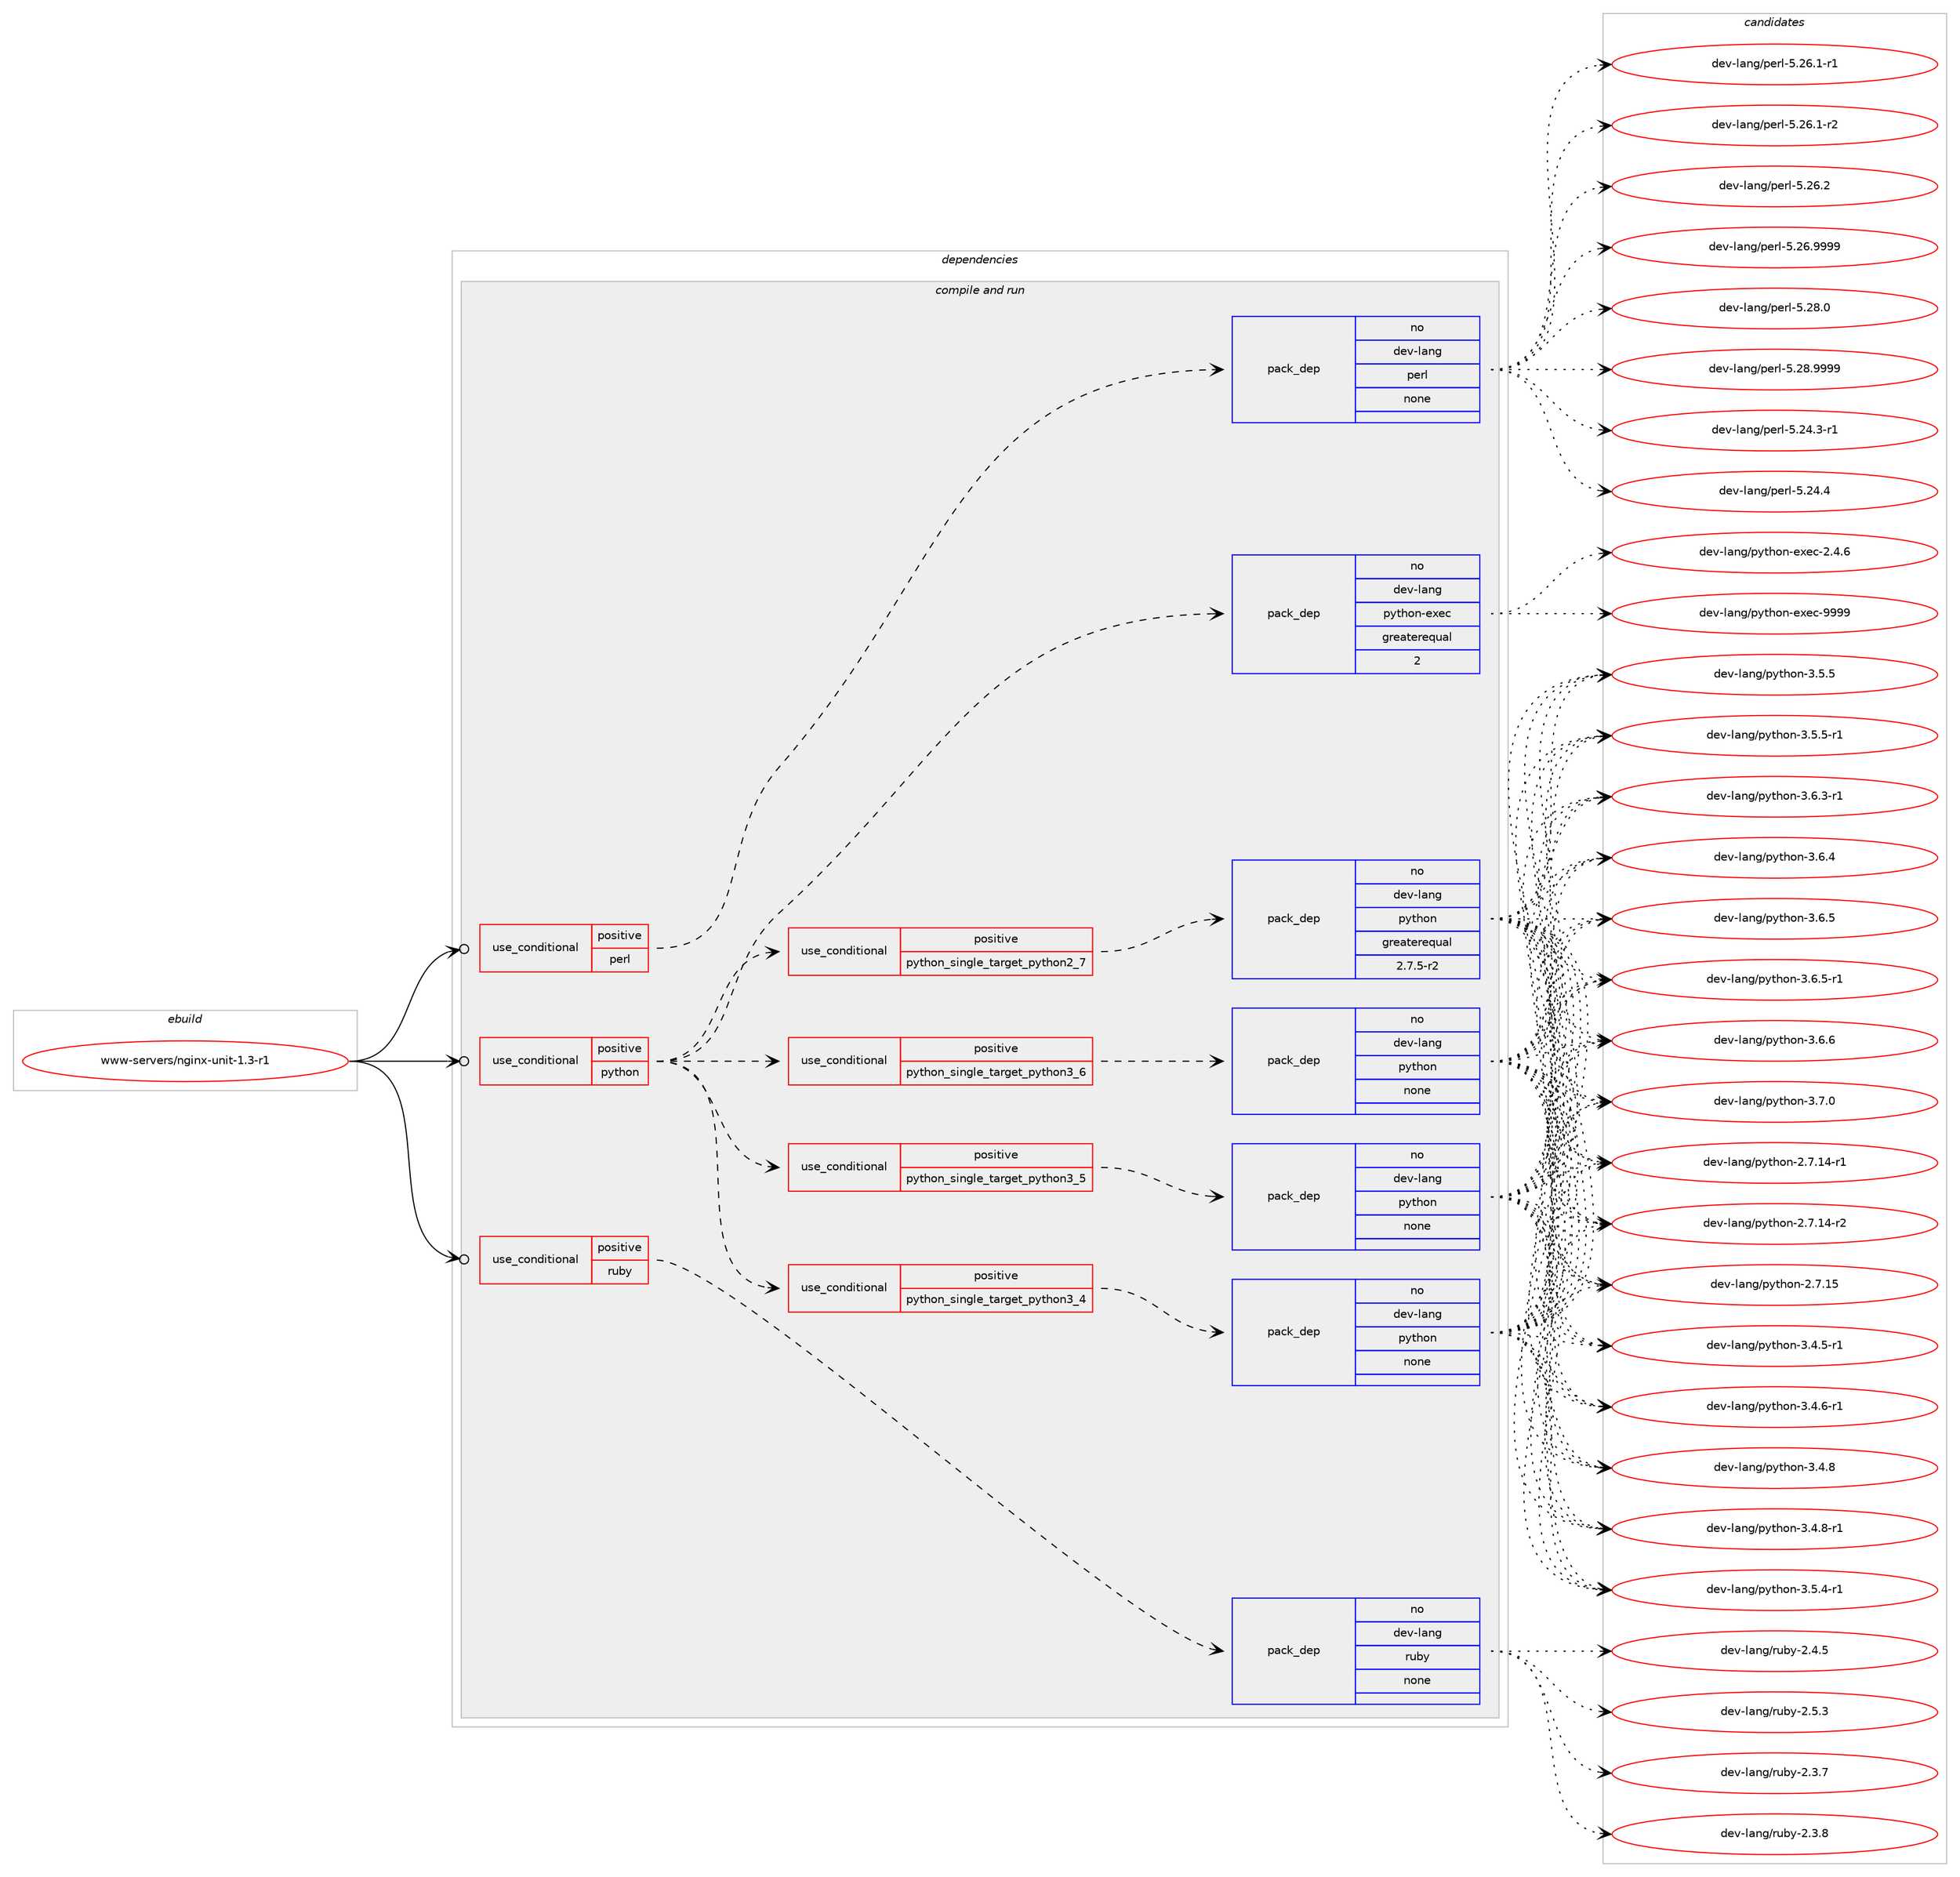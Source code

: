 digraph prolog {

# *************
# Graph options
# *************

newrank=true;
concentrate=true;
compound=true;
graph [rankdir=LR,fontname=Helvetica,fontsize=10,ranksep=1.5];#, ranksep=2.5, nodesep=0.2];
edge  [arrowhead=vee];
node  [fontname=Helvetica,fontsize=10];

# **********
# The ebuild
# **********

subgraph cluster_leftcol {
color=gray;
rank=same;
label=<<i>ebuild</i>>;
id [label="www-servers/nginx-unit-1.3-r1", color=red, width=4, href="../www-servers/nginx-unit-1.3-r1.svg"];
}

# ****************
# The dependencies
# ****************

subgraph cluster_midcol {
color=gray;
label=<<i>dependencies</i>>;
subgraph cluster_compile {
fillcolor="#eeeeee";
style=filled;
label=<<i>compile</i>>;
}
subgraph cluster_compileandrun {
fillcolor="#eeeeee";
style=filled;
label=<<i>compile and run</i>>;
subgraph cond1441 {
dependency8127 [label=<<TABLE BORDER="0" CELLBORDER="1" CELLSPACING="0" CELLPADDING="4"><TR><TD ROWSPAN="3" CELLPADDING="10">use_conditional</TD></TR><TR><TD>positive</TD></TR><TR><TD>perl</TD></TR></TABLE>>, shape=none, color=red];
subgraph pack6483 {
dependency8128 [label=<<TABLE BORDER="0" CELLBORDER="1" CELLSPACING="0" CELLPADDING="4" WIDTH="220"><TR><TD ROWSPAN="6" CELLPADDING="30">pack_dep</TD></TR><TR><TD WIDTH="110">no</TD></TR><TR><TD>dev-lang</TD></TR><TR><TD>perl</TD></TR><TR><TD>none</TD></TR><TR><TD></TD></TR></TABLE>>, shape=none, color=blue];
}
dependency8127:e -> dependency8128:w [weight=20,style="dashed",arrowhead="vee"];
}
id:e -> dependency8127:w [weight=20,style="solid",arrowhead="odotvee"];
subgraph cond1442 {
dependency8129 [label=<<TABLE BORDER="0" CELLBORDER="1" CELLSPACING="0" CELLPADDING="4"><TR><TD ROWSPAN="3" CELLPADDING="10">use_conditional</TD></TR><TR><TD>positive</TD></TR><TR><TD>python</TD></TR></TABLE>>, shape=none, color=red];
subgraph cond1443 {
dependency8130 [label=<<TABLE BORDER="0" CELLBORDER="1" CELLSPACING="0" CELLPADDING="4"><TR><TD ROWSPAN="3" CELLPADDING="10">use_conditional</TD></TR><TR><TD>positive</TD></TR><TR><TD>python_single_target_python2_7</TD></TR></TABLE>>, shape=none, color=red];
subgraph pack6484 {
dependency8131 [label=<<TABLE BORDER="0" CELLBORDER="1" CELLSPACING="0" CELLPADDING="4" WIDTH="220"><TR><TD ROWSPAN="6" CELLPADDING="30">pack_dep</TD></TR><TR><TD WIDTH="110">no</TD></TR><TR><TD>dev-lang</TD></TR><TR><TD>python</TD></TR><TR><TD>greaterequal</TD></TR><TR><TD>2.7.5-r2</TD></TR></TABLE>>, shape=none, color=blue];
}
dependency8130:e -> dependency8131:w [weight=20,style="dashed",arrowhead="vee"];
}
dependency8129:e -> dependency8130:w [weight=20,style="dashed",arrowhead="vee"];
subgraph cond1444 {
dependency8132 [label=<<TABLE BORDER="0" CELLBORDER="1" CELLSPACING="0" CELLPADDING="4"><TR><TD ROWSPAN="3" CELLPADDING="10">use_conditional</TD></TR><TR><TD>positive</TD></TR><TR><TD>python_single_target_python3_4</TD></TR></TABLE>>, shape=none, color=red];
subgraph pack6485 {
dependency8133 [label=<<TABLE BORDER="0" CELLBORDER="1" CELLSPACING="0" CELLPADDING="4" WIDTH="220"><TR><TD ROWSPAN="6" CELLPADDING="30">pack_dep</TD></TR><TR><TD WIDTH="110">no</TD></TR><TR><TD>dev-lang</TD></TR><TR><TD>python</TD></TR><TR><TD>none</TD></TR><TR><TD></TD></TR></TABLE>>, shape=none, color=blue];
}
dependency8132:e -> dependency8133:w [weight=20,style="dashed",arrowhead="vee"];
}
dependency8129:e -> dependency8132:w [weight=20,style="dashed",arrowhead="vee"];
subgraph cond1445 {
dependency8134 [label=<<TABLE BORDER="0" CELLBORDER="1" CELLSPACING="0" CELLPADDING="4"><TR><TD ROWSPAN="3" CELLPADDING="10">use_conditional</TD></TR><TR><TD>positive</TD></TR><TR><TD>python_single_target_python3_5</TD></TR></TABLE>>, shape=none, color=red];
subgraph pack6486 {
dependency8135 [label=<<TABLE BORDER="0" CELLBORDER="1" CELLSPACING="0" CELLPADDING="4" WIDTH="220"><TR><TD ROWSPAN="6" CELLPADDING="30">pack_dep</TD></TR><TR><TD WIDTH="110">no</TD></TR><TR><TD>dev-lang</TD></TR><TR><TD>python</TD></TR><TR><TD>none</TD></TR><TR><TD></TD></TR></TABLE>>, shape=none, color=blue];
}
dependency8134:e -> dependency8135:w [weight=20,style="dashed",arrowhead="vee"];
}
dependency8129:e -> dependency8134:w [weight=20,style="dashed",arrowhead="vee"];
subgraph cond1446 {
dependency8136 [label=<<TABLE BORDER="0" CELLBORDER="1" CELLSPACING="0" CELLPADDING="4"><TR><TD ROWSPAN="3" CELLPADDING="10">use_conditional</TD></TR><TR><TD>positive</TD></TR><TR><TD>python_single_target_python3_6</TD></TR></TABLE>>, shape=none, color=red];
subgraph pack6487 {
dependency8137 [label=<<TABLE BORDER="0" CELLBORDER="1" CELLSPACING="0" CELLPADDING="4" WIDTH="220"><TR><TD ROWSPAN="6" CELLPADDING="30">pack_dep</TD></TR><TR><TD WIDTH="110">no</TD></TR><TR><TD>dev-lang</TD></TR><TR><TD>python</TD></TR><TR><TD>none</TD></TR><TR><TD></TD></TR></TABLE>>, shape=none, color=blue];
}
dependency8136:e -> dependency8137:w [weight=20,style="dashed",arrowhead="vee"];
}
dependency8129:e -> dependency8136:w [weight=20,style="dashed",arrowhead="vee"];
subgraph pack6488 {
dependency8138 [label=<<TABLE BORDER="0" CELLBORDER="1" CELLSPACING="0" CELLPADDING="4" WIDTH="220"><TR><TD ROWSPAN="6" CELLPADDING="30">pack_dep</TD></TR><TR><TD WIDTH="110">no</TD></TR><TR><TD>dev-lang</TD></TR><TR><TD>python-exec</TD></TR><TR><TD>greaterequal</TD></TR><TR><TD>2</TD></TR></TABLE>>, shape=none, color=blue];
}
dependency8129:e -> dependency8138:w [weight=20,style="dashed",arrowhead="vee"];
}
id:e -> dependency8129:w [weight=20,style="solid",arrowhead="odotvee"];
subgraph cond1447 {
dependency8139 [label=<<TABLE BORDER="0" CELLBORDER="1" CELLSPACING="0" CELLPADDING="4"><TR><TD ROWSPAN="3" CELLPADDING="10">use_conditional</TD></TR><TR><TD>positive</TD></TR><TR><TD>ruby</TD></TR></TABLE>>, shape=none, color=red];
subgraph pack6489 {
dependency8140 [label=<<TABLE BORDER="0" CELLBORDER="1" CELLSPACING="0" CELLPADDING="4" WIDTH="220"><TR><TD ROWSPAN="6" CELLPADDING="30">pack_dep</TD></TR><TR><TD WIDTH="110">no</TD></TR><TR><TD>dev-lang</TD></TR><TR><TD>ruby</TD></TR><TR><TD>none</TD></TR><TR><TD></TD></TR></TABLE>>, shape=none, color=blue];
}
dependency8139:e -> dependency8140:w [weight=20,style="dashed",arrowhead="vee"];
}
id:e -> dependency8139:w [weight=20,style="solid",arrowhead="odotvee"];
}
subgraph cluster_run {
fillcolor="#eeeeee";
style=filled;
label=<<i>run</i>>;
}
}

# **************
# The candidates
# **************

subgraph cluster_choices {
rank=same;
color=gray;
label=<<i>candidates</i>>;

subgraph choice6483 {
color=black;
nodesep=1;
choice100101118451089711010347112101114108455346505246514511449 [label="dev-lang/perl-5.24.3-r1", color=red, width=4,href="../dev-lang/perl-5.24.3-r1.svg"];
choice10010111845108971101034711210111410845534650524652 [label="dev-lang/perl-5.24.4", color=red, width=4,href="../dev-lang/perl-5.24.4.svg"];
choice100101118451089711010347112101114108455346505446494511449 [label="dev-lang/perl-5.26.1-r1", color=red, width=4,href="../dev-lang/perl-5.26.1-r1.svg"];
choice100101118451089711010347112101114108455346505446494511450 [label="dev-lang/perl-5.26.1-r2", color=red, width=4,href="../dev-lang/perl-5.26.1-r2.svg"];
choice10010111845108971101034711210111410845534650544650 [label="dev-lang/perl-5.26.2", color=red, width=4,href="../dev-lang/perl-5.26.2.svg"];
choice10010111845108971101034711210111410845534650544657575757 [label="dev-lang/perl-5.26.9999", color=red, width=4,href="../dev-lang/perl-5.26.9999.svg"];
choice10010111845108971101034711210111410845534650564648 [label="dev-lang/perl-5.28.0", color=red, width=4,href="../dev-lang/perl-5.28.0.svg"];
choice10010111845108971101034711210111410845534650564657575757 [label="dev-lang/perl-5.28.9999", color=red, width=4,href="../dev-lang/perl-5.28.9999.svg"];
dependency8128:e -> choice100101118451089711010347112101114108455346505246514511449:w [style=dotted,weight="100"];
dependency8128:e -> choice10010111845108971101034711210111410845534650524652:w [style=dotted,weight="100"];
dependency8128:e -> choice100101118451089711010347112101114108455346505446494511449:w [style=dotted,weight="100"];
dependency8128:e -> choice100101118451089711010347112101114108455346505446494511450:w [style=dotted,weight="100"];
dependency8128:e -> choice10010111845108971101034711210111410845534650544650:w [style=dotted,weight="100"];
dependency8128:e -> choice10010111845108971101034711210111410845534650544657575757:w [style=dotted,weight="100"];
dependency8128:e -> choice10010111845108971101034711210111410845534650564648:w [style=dotted,weight="100"];
dependency8128:e -> choice10010111845108971101034711210111410845534650564657575757:w [style=dotted,weight="100"];
}
subgraph choice6484 {
color=black;
nodesep=1;
choice100101118451089711010347112121116104111110455046554649524511449 [label="dev-lang/python-2.7.14-r1", color=red, width=4,href="../dev-lang/python-2.7.14-r1.svg"];
choice100101118451089711010347112121116104111110455046554649524511450 [label="dev-lang/python-2.7.14-r2", color=red, width=4,href="../dev-lang/python-2.7.14-r2.svg"];
choice10010111845108971101034711212111610411111045504655464953 [label="dev-lang/python-2.7.15", color=red, width=4,href="../dev-lang/python-2.7.15.svg"];
choice1001011184510897110103471121211161041111104551465246534511449 [label="dev-lang/python-3.4.5-r1", color=red, width=4,href="../dev-lang/python-3.4.5-r1.svg"];
choice1001011184510897110103471121211161041111104551465246544511449 [label="dev-lang/python-3.4.6-r1", color=red, width=4,href="../dev-lang/python-3.4.6-r1.svg"];
choice100101118451089711010347112121116104111110455146524656 [label="dev-lang/python-3.4.8", color=red, width=4,href="../dev-lang/python-3.4.8.svg"];
choice1001011184510897110103471121211161041111104551465246564511449 [label="dev-lang/python-3.4.8-r1", color=red, width=4,href="../dev-lang/python-3.4.8-r1.svg"];
choice1001011184510897110103471121211161041111104551465346524511449 [label="dev-lang/python-3.5.4-r1", color=red, width=4,href="../dev-lang/python-3.5.4-r1.svg"];
choice100101118451089711010347112121116104111110455146534653 [label="dev-lang/python-3.5.5", color=red, width=4,href="../dev-lang/python-3.5.5.svg"];
choice1001011184510897110103471121211161041111104551465346534511449 [label="dev-lang/python-3.5.5-r1", color=red, width=4,href="../dev-lang/python-3.5.5-r1.svg"];
choice1001011184510897110103471121211161041111104551465446514511449 [label="dev-lang/python-3.6.3-r1", color=red, width=4,href="../dev-lang/python-3.6.3-r1.svg"];
choice100101118451089711010347112121116104111110455146544652 [label="dev-lang/python-3.6.4", color=red, width=4,href="../dev-lang/python-3.6.4.svg"];
choice100101118451089711010347112121116104111110455146544653 [label="dev-lang/python-3.6.5", color=red, width=4,href="../dev-lang/python-3.6.5.svg"];
choice1001011184510897110103471121211161041111104551465446534511449 [label="dev-lang/python-3.6.5-r1", color=red, width=4,href="../dev-lang/python-3.6.5-r1.svg"];
choice100101118451089711010347112121116104111110455146544654 [label="dev-lang/python-3.6.6", color=red, width=4,href="../dev-lang/python-3.6.6.svg"];
choice100101118451089711010347112121116104111110455146554648 [label="dev-lang/python-3.7.0", color=red, width=4,href="../dev-lang/python-3.7.0.svg"];
dependency8131:e -> choice100101118451089711010347112121116104111110455046554649524511449:w [style=dotted,weight="100"];
dependency8131:e -> choice100101118451089711010347112121116104111110455046554649524511450:w [style=dotted,weight="100"];
dependency8131:e -> choice10010111845108971101034711212111610411111045504655464953:w [style=dotted,weight="100"];
dependency8131:e -> choice1001011184510897110103471121211161041111104551465246534511449:w [style=dotted,weight="100"];
dependency8131:e -> choice1001011184510897110103471121211161041111104551465246544511449:w [style=dotted,weight="100"];
dependency8131:e -> choice100101118451089711010347112121116104111110455146524656:w [style=dotted,weight="100"];
dependency8131:e -> choice1001011184510897110103471121211161041111104551465246564511449:w [style=dotted,weight="100"];
dependency8131:e -> choice1001011184510897110103471121211161041111104551465346524511449:w [style=dotted,weight="100"];
dependency8131:e -> choice100101118451089711010347112121116104111110455146534653:w [style=dotted,weight="100"];
dependency8131:e -> choice1001011184510897110103471121211161041111104551465346534511449:w [style=dotted,weight="100"];
dependency8131:e -> choice1001011184510897110103471121211161041111104551465446514511449:w [style=dotted,weight="100"];
dependency8131:e -> choice100101118451089711010347112121116104111110455146544652:w [style=dotted,weight="100"];
dependency8131:e -> choice100101118451089711010347112121116104111110455146544653:w [style=dotted,weight="100"];
dependency8131:e -> choice1001011184510897110103471121211161041111104551465446534511449:w [style=dotted,weight="100"];
dependency8131:e -> choice100101118451089711010347112121116104111110455146544654:w [style=dotted,weight="100"];
dependency8131:e -> choice100101118451089711010347112121116104111110455146554648:w [style=dotted,weight="100"];
}
subgraph choice6485 {
color=black;
nodesep=1;
choice100101118451089711010347112121116104111110455046554649524511449 [label="dev-lang/python-2.7.14-r1", color=red, width=4,href="../dev-lang/python-2.7.14-r1.svg"];
choice100101118451089711010347112121116104111110455046554649524511450 [label="dev-lang/python-2.7.14-r2", color=red, width=4,href="../dev-lang/python-2.7.14-r2.svg"];
choice10010111845108971101034711212111610411111045504655464953 [label="dev-lang/python-2.7.15", color=red, width=4,href="../dev-lang/python-2.7.15.svg"];
choice1001011184510897110103471121211161041111104551465246534511449 [label="dev-lang/python-3.4.5-r1", color=red, width=4,href="../dev-lang/python-3.4.5-r1.svg"];
choice1001011184510897110103471121211161041111104551465246544511449 [label="dev-lang/python-3.4.6-r1", color=red, width=4,href="../dev-lang/python-3.4.6-r1.svg"];
choice100101118451089711010347112121116104111110455146524656 [label="dev-lang/python-3.4.8", color=red, width=4,href="../dev-lang/python-3.4.8.svg"];
choice1001011184510897110103471121211161041111104551465246564511449 [label="dev-lang/python-3.4.8-r1", color=red, width=4,href="../dev-lang/python-3.4.8-r1.svg"];
choice1001011184510897110103471121211161041111104551465346524511449 [label="dev-lang/python-3.5.4-r1", color=red, width=4,href="../dev-lang/python-3.5.4-r1.svg"];
choice100101118451089711010347112121116104111110455146534653 [label="dev-lang/python-3.5.5", color=red, width=4,href="../dev-lang/python-3.5.5.svg"];
choice1001011184510897110103471121211161041111104551465346534511449 [label="dev-lang/python-3.5.5-r1", color=red, width=4,href="../dev-lang/python-3.5.5-r1.svg"];
choice1001011184510897110103471121211161041111104551465446514511449 [label="dev-lang/python-3.6.3-r1", color=red, width=4,href="../dev-lang/python-3.6.3-r1.svg"];
choice100101118451089711010347112121116104111110455146544652 [label="dev-lang/python-3.6.4", color=red, width=4,href="../dev-lang/python-3.6.4.svg"];
choice100101118451089711010347112121116104111110455146544653 [label="dev-lang/python-3.6.5", color=red, width=4,href="../dev-lang/python-3.6.5.svg"];
choice1001011184510897110103471121211161041111104551465446534511449 [label="dev-lang/python-3.6.5-r1", color=red, width=4,href="../dev-lang/python-3.6.5-r1.svg"];
choice100101118451089711010347112121116104111110455146544654 [label="dev-lang/python-3.6.6", color=red, width=4,href="../dev-lang/python-3.6.6.svg"];
choice100101118451089711010347112121116104111110455146554648 [label="dev-lang/python-3.7.0", color=red, width=4,href="../dev-lang/python-3.7.0.svg"];
dependency8133:e -> choice100101118451089711010347112121116104111110455046554649524511449:w [style=dotted,weight="100"];
dependency8133:e -> choice100101118451089711010347112121116104111110455046554649524511450:w [style=dotted,weight="100"];
dependency8133:e -> choice10010111845108971101034711212111610411111045504655464953:w [style=dotted,weight="100"];
dependency8133:e -> choice1001011184510897110103471121211161041111104551465246534511449:w [style=dotted,weight="100"];
dependency8133:e -> choice1001011184510897110103471121211161041111104551465246544511449:w [style=dotted,weight="100"];
dependency8133:e -> choice100101118451089711010347112121116104111110455146524656:w [style=dotted,weight="100"];
dependency8133:e -> choice1001011184510897110103471121211161041111104551465246564511449:w [style=dotted,weight="100"];
dependency8133:e -> choice1001011184510897110103471121211161041111104551465346524511449:w [style=dotted,weight="100"];
dependency8133:e -> choice100101118451089711010347112121116104111110455146534653:w [style=dotted,weight="100"];
dependency8133:e -> choice1001011184510897110103471121211161041111104551465346534511449:w [style=dotted,weight="100"];
dependency8133:e -> choice1001011184510897110103471121211161041111104551465446514511449:w [style=dotted,weight="100"];
dependency8133:e -> choice100101118451089711010347112121116104111110455146544652:w [style=dotted,weight="100"];
dependency8133:e -> choice100101118451089711010347112121116104111110455146544653:w [style=dotted,weight="100"];
dependency8133:e -> choice1001011184510897110103471121211161041111104551465446534511449:w [style=dotted,weight="100"];
dependency8133:e -> choice100101118451089711010347112121116104111110455146544654:w [style=dotted,weight="100"];
dependency8133:e -> choice100101118451089711010347112121116104111110455146554648:w [style=dotted,weight="100"];
}
subgraph choice6486 {
color=black;
nodesep=1;
choice100101118451089711010347112121116104111110455046554649524511449 [label="dev-lang/python-2.7.14-r1", color=red, width=4,href="../dev-lang/python-2.7.14-r1.svg"];
choice100101118451089711010347112121116104111110455046554649524511450 [label="dev-lang/python-2.7.14-r2", color=red, width=4,href="../dev-lang/python-2.7.14-r2.svg"];
choice10010111845108971101034711212111610411111045504655464953 [label="dev-lang/python-2.7.15", color=red, width=4,href="../dev-lang/python-2.7.15.svg"];
choice1001011184510897110103471121211161041111104551465246534511449 [label="dev-lang/python-3.4.5-r1", color=red, width=4,href="../dev-lang/python-3.4.5-r1.svg"];
choice1001011184510897110103471121211161041111104551465246544511449 [label="dev-lang/python-3.4.6-r1", color=red, width=4,href="../dev-lang/python-3.4.6-r1.svg"];
choice100101118451089711010347112121116104111110455146524656 [label="dev-lang/python-3.4.8", color=red, width=4,href="../dev-lang/python-3.4.8.svg"];
choice1001011184510897110103471121211161041111104551465246564511449 [label="dev-lang/python-3.4.8-r1", color=red, width=4,href="../dev-lang/python-3.4.8-r1.svg"];
choice1001011184510897110103471121211161041111104551465346524511449 [label="dev-lang/python-3.5.4-r1", color=red, width=4,href="../dev-lang/python-3.5.4-r1.svg"];
choice100101118451089711010347112121116104111110455146534653 [label="dev-lang/python-3.5.5", color=red, width=4,href="../dev-lang/python-3.5.5.svg"];
choice1001011184510897110103471121211161041111104551465346534511449 [label="dev-lang/python-3.5.5-r1", color=red, width=4,href="../dev-lang/python-3.5.5-r1.svg"];
choice1001011184510897110103471121211161041111104551465446514511449 [label="dev-lang/python-3.6.3-r1", color=red, width=4,href="../dev-lang/python-3.6.3-r1.svg"];
choice100101118451089711010347112121116104111110455146544652 [label="dev-lang/python-3.6.4", color=red, width=4,href="../dev-lang/python-3.6.4.svg"];
choice100101118451089711010347112121116104111110455146544653 [label="dev-lang/python-3.6.5", color=red, width=4,href="../dev-lang/python-3.6.5.svg"];
choice1001011184510897110103471121211161041111104551465446534511449 [label="dev-lang/python-3.6.5-r1", color=red, width=4,href="../dev-lang/python-3.6.5-r1.svg"];
choice100101118451089711010347112121116104111110455146544654 [label="dev-lang/python-3.6.6", color=red, width=4,href="../dev-lang/python-3.6.6.svg"];
choice100101118451089711010347112121116104111110455146554648 [label="dev-lang/python-3.7.0", color=red, width=4,href="../dev-lang/python-3.7.0.svg"];
dependency8135:e -> choice100101118451089711010347112121116104111110455046554649524511449:w [style=dotted,weight="100"];
dependency8135:e -> choice100101118451089711010347112121116104111110455046554649524511450:w [style=dotted,weight="100"];
dependency8135:e -> choice10010111845108971101034711212111610411111045504655464953:w [style=dotted,weight="100"];
dependency8135:e -> choice1001011184510897110103471121211161041111104551465246534511449:w [style=dotted,weight="100"];
dependency8135:e -> choice1001011184510897110103471121211161041111104551465246544511449:w [style=dotted,weight="100"];
dependency8135:e -> choice100101118451089711010347112121116104111110455146524656:w [style=dotted,weight="100"];
dependency8135:e -> choice1001011184510897110103471121211161041111104551465246564511449:w [style=dotted,weight="100"];
dependency8135:e -> choice1001011184510897110103471121211161041111104551465346524511449:w [style=dotted,weight="100"];
dependency8135:e -> choice100101118451089711010347112121116104111110455146534653:w [style=dotted,weight="100"];
dependency8135:e -> choice1001011184510897110103471121211161041111104551465346534511449:w [style=dotted,weight="100"];
dependency8135:e -> choice1001011184510897110103471121211161041111104551465446514511449:w [style=dotted,weight="100"];
dependency8135:e -> choice100101118451089711010347112121116104111110455146544652:w [style=dotted,weight="100"];
dependency8135:e -> choice100101118451089711010347112121116104111110455146544653:w [style=dotted,weight="100"];
dependency8135:e -> choice1001011184510897110103471121211161041111104551465446534511449:w [style=dotted,weight="100"];
dependency8135:e -> choice100101118451089711010347112121116104111110455146544654:w [style=dotted,weight="100"];
dependency8135:e -> choice100101118451089711010347112121116104111110455146554648:w [style=dotted,weight="100"];
}
subgraph choice6487 {
color=black;
nodesep=1;
choice100101118451089711010347112121116104111110455046554649524511449 [label="dev-lang/python-2.7.14-r1", color=red, width=4,href="../dev-lang/python-2.7.14-r1.svg"];
choice100101118451089711010347112121116104111110455046554649524511450 [label="dev-lang/python-2.7.14-r2", color=red, width=4,href="../dev-lang/python-2.7.14-r2.svg"];
choice10010111845108971101034711212111610411111045504655464953 [label="dev-lang/python-2.7.15", color=red, width=4,href="../dev-lang/python-2.7.15.svg"];
choice1001011184510897110103471121211161041111104551465246534511449 [label="dev-lang/python-3.4.5-r1", color=red, width=4,href="../dev-lang/python-3.4.5-r1.svg"];
choice1001011184510897110103471121211161041111104551465246544511449 [label="dev-lang/python-3.4.6-r1", color=red, width=4,href="../dev-lang/python-3.4.6-r1.svg"];
choice100101118451089711010347112121116104111110455146524656 [label="dev-lang/python-3.4.8", color=red, width=4,href="../dev-lang/python-3.4.8.svg"];
choice1001011184510897110103471121211161041111104551465246564511449 [label="dev-lang/python-3.4.8-r1", color=red, width=4,href="../dev-lang/python-3.4.8-r1.svg"];
choice1001011184510897110103471121211161041111104551465346524511449 [label="dev-lang/python-3.5.4-r1", color=red, width=4,href="../dev-lang/python-3.5.4-r1.svg"];
choice100101118451089711010347112121116104111110455146534653 [label="dev-lang/python-3.5.5", color=red, width=4,href="../dev-lang/python-3.5.5.svg"];
choice1001011184510897110103471121211161041111104551465346534511449 [label="dev-lang/python-3.5.5-r1", color=red, width=4,href="../dev-lang/python-3.5.5-r1.svg"];
choice1001011184510897110103471121211161041111104551465446514511449 [label="dev-lang/python-3.6.3-r1", color=red, width=4,href="../dev-lang/python-3.6.3-r1.svg"];
choice100101118451089711010347112121116104111110455146544652 [label="dev-lang/python-3.6.4", color=red, width=4,href="../dev-lang/python-3.6.4.svg"];
choice100101118451089711010347112121116104111110455146544653 [label="dev-lang/python-3.6.5", color=red, width=4,href="../dev-lang/python-3.6.5.svg"];
choice1001011184510897110103471121211161041111104551465446534511449 [label="dev-lang/python-3.6.5-r1", color=red, width=4,href="../dev-lang/python-3.6.5-r1.svg"];
choice100101118451089711010347112121116104111110455146544654 [label="dev-lang/python-3.6.6", color=red, width=4,href="../dev-lang/python-3.6.6.svg"];
choice100101118451089711010347112121116104111110455146554648 [label="dev-lang/python-3.7.0", color=red, width=4,href="../dev-lang/python-3.7.0.svg"];
dependency8137:e -> choice100101118451089711010347112121116104111110455046554649524511449:w [style=dotted,weight="100"];
dependency8137:e -> choice100101118451089711010347112121116104111110455046554649524511450:w [style=dotted,weight="100"];
dependency8137:e -> choice10010111845108971101034711212111610411111045504655464953:w [style=dotted,weight="100"];
dependency8137:e -> choice1001011184510897110103471121211161041111104551465246534511449:w [style=dotted,weight="100"];
dependency8137:e -> choice1001011184510897110103471121211161041111104551465246544511449:w [style=dotted,weight="100"];
dependency8137:e -> choice100101118451089711010347112121116104111110455146524656:w [style=dotted,weight="100"];
dependency8137:e -> choice1001011184510897110103471121211161041111104551465246564511449:w [style=dotted,weight="100"];
dependency8137:e -> choice1001011184510897110103471121211161041111104551465346524511449:w [style=dotted,weight="100"];
dependency8137:e -> choice100101118451089711010347112121116104111110455146534653:w [style=dotted,weight="100"];
dependency8137:e -> choice1001011184510897110103471121211161041111104551465346534511449:w [style=dotted,weight="100"];
dependency8137:e -> choice1001011184510897110103471121211161041111104551465446514511449:w [style=dotted,weight="100"];
dependency8137:e -> choice100101118451089711010347112121116104111110455146544652:w [style=dotted,weight="100"];
dependency8137:e -> choice100101118451089711010347112121116104111110455146544653:w [style=dotted,weight="100"];
dependency8137:e -> choice1001011184510897110103471121211161041111104551465446534511449:w [style=dotted,weight="100"];
dependency8137:e -> choice100101118451089711010347112121116104111110455146544654:w [style=dotted,weight="100"];
dependency8137:e -> choice100101118451089711010347112121116104111110455146554648:w [style=dotted,weight="100"];
}
subgraph choice6488 {
color=black;
nodesep=1;
choice1001011184510897110103471121211161041111104510112010199455046524654 [label="dev-lang/python-exec-2.4.6", color=red, width=4,href="../dev-lang/python-exec-2.4.6.svg"];
choice10010111845108971101034711212111610411111045101120101994557575757 [label="dev-lang/python-exec-9999", color=red, width=4,href="../dev-lang/python-exec-9999.svg"];
dependency8138:e -> choice1001011184510897110103471121211161041111104510112010199455046524654:w [style=dotted,weight="100"];
dependency8138:e -> choice10010111845108971101034711212111610411111045101120101994557575757:w [style=dotted,weight="100"];
}
subgraph choice6489 {
color=black;
nodesep=1;
choice10010111845108971101034711411798121455046514655 [label="dev-lang/ruby-2.3.7", color=red, width=4,href="../dev-lang/ruby-2.3.7.svg"];
choice10010111845108971101034711411798121455046514656 [label="dev-lang/ruby-2.3.8", color=red, width=4,href="../dev-lang/ruby-2.3.8.svg"];
choice10010111845108971101034711411798121455046524653 [label="dev-lang/ruby-2.4.5", color=red, width=4,href="../dev-lang/ruby-2.4.5.svg"];
choice10010111845108971101034711411798121455046534651 [label="dev-lang/ruby-2.5.3", color=red, width=4,href="../dev-lang/ruby-2.5.3.svg"];
dependency8140:e -> choice10010111845108971101034711411798121455046514655:w [style=dotted,weight="100"];
dependency8140:e -> choice10010111845108971101034711411798121455046514656:w [style=dotted,weight="100"];
dependency8140:e -> choice10010111845108971101034711411798121455046524653:w [style=dotted,weight="100"];
dependency8140:e -> choice10010111845108971101034711411798121455046534651:w [style=dotted,weight="100"];
}
}

}
